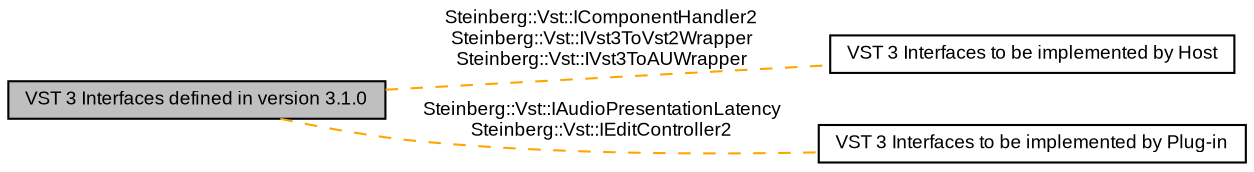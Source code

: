 digraph structs
{
  bgcolor="transparent";
  edge [fontname="Arial",fontsize="9",labelfontname="Arial",labelfontsize="9"];
  node [fontname="Arial",fontsize="9",shape=record];
  rankdir=LR;
  Node2 [label="VST 3 Interfaces to be implemented by Host",height=0.2,width=0.4,color="black",URL="$group__vstIHost.html"];
  Node1 [label="VST 3 Interfaces to be implemented by Plug-in",height=0.2,width=0.4,color="black",URL="$group__vstIPlug.html"];
  Node0 [label="VST 3 Interfaces defined in version 3.1.0",height=0.2,width=0.4,color="black", fillcolor="grey75", style="filled" fontcolor="black"];
  Node0->Node1 [shape=plaintext, label="Steinberg::Vst::IAudioPresentationLatency\nSteinberg::Vst::IEditController2", color="orange", dir="none", style="dashed"];
  Node0->Node2 [shape=plaintext, label="Steinberg::Vst::IComponentHandler2\nSteinberg::Vst::IVst3ToVst2Wrapper\nSteinberg::Vst::IVst3ToAUWrapper", color="orange", dir="none", style="dashed"];
}
